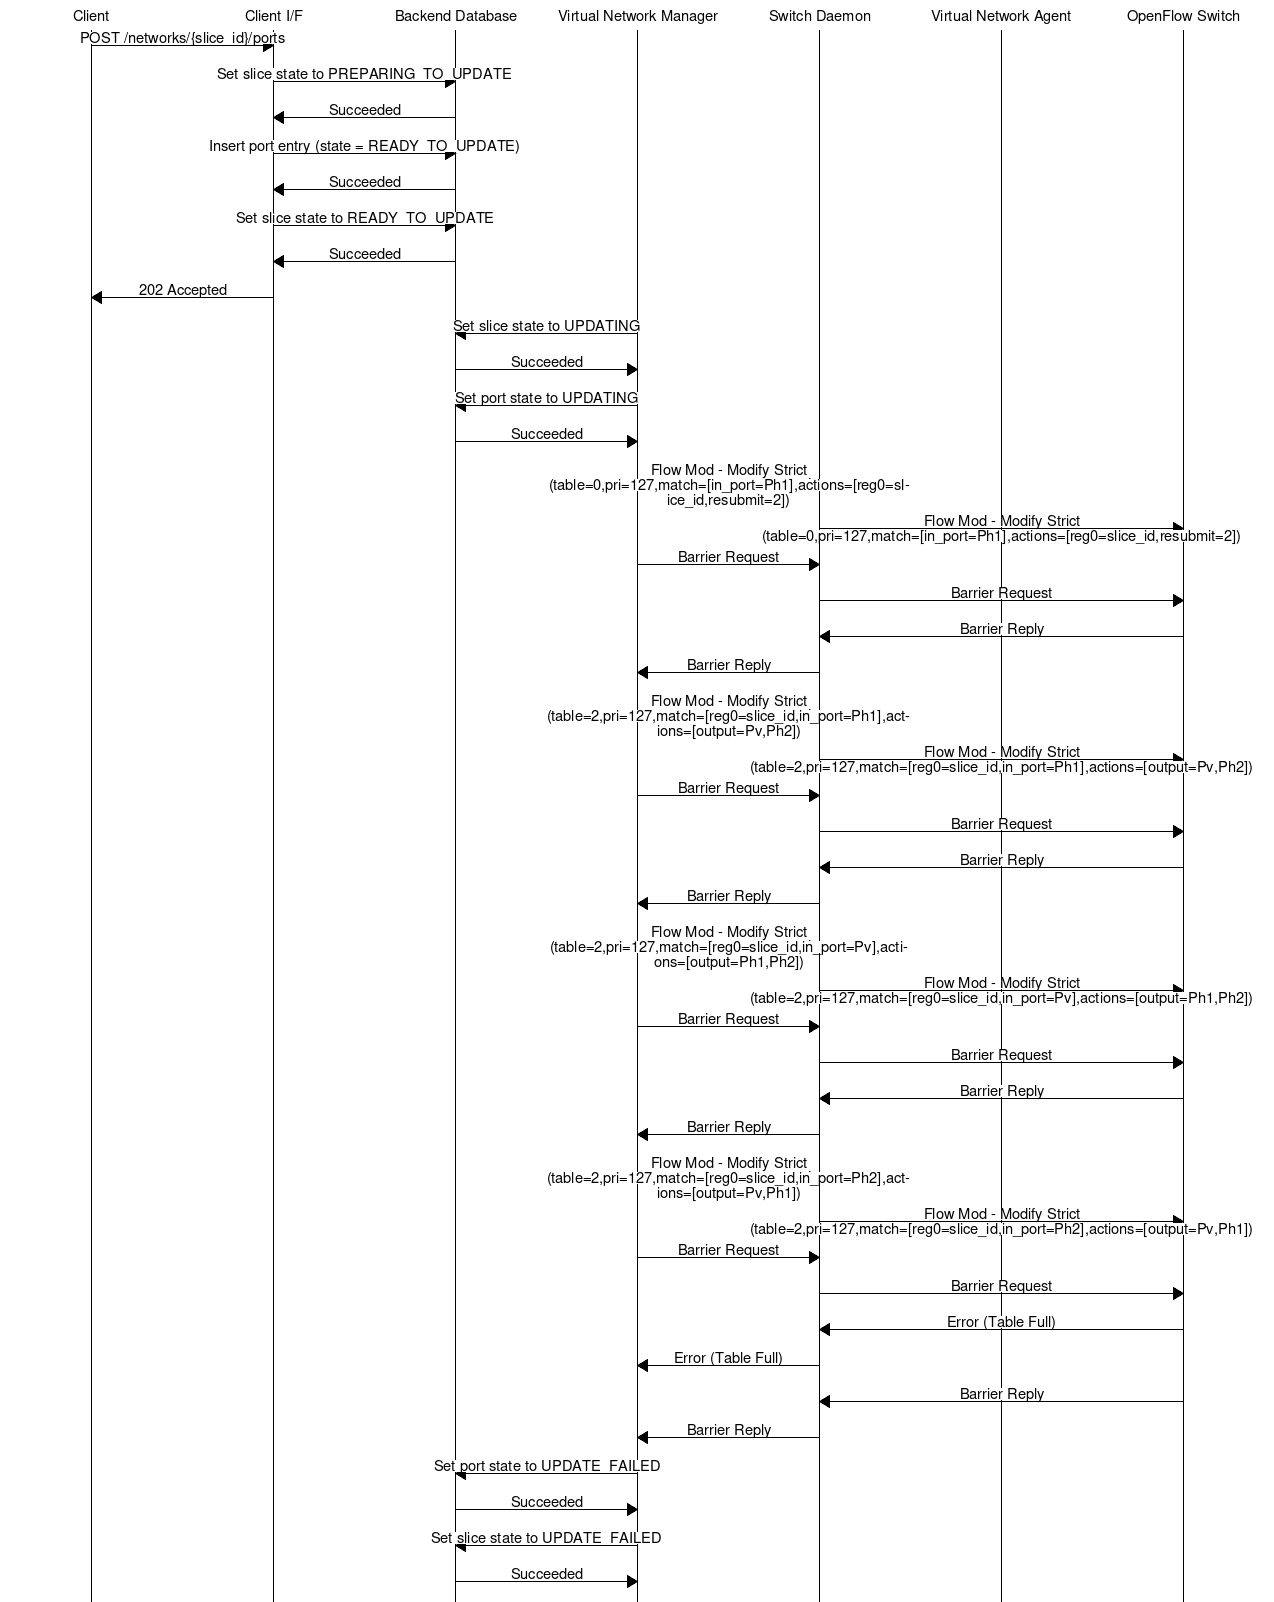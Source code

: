 /*
 * Message sequence diagram for adding a port to a virtual network slice
 *
 * Author: Yasunobu Chiba
 *
 * Copyright (C) 2012 NEC Corporation
 * NEC Confidential
 */

msc {
  width = "1280", wordwraparcs = "true";

  C [ label = "Client" ],
  CIF [ label = "Client I/F" ],
  DB [ label = "Backend Database" ],
  VNM [ label = "Virtual Network Manager" ],
  SD [ label = "Switch Daemon" ],
  VNA [ label = "Virtual Network Agent" ],
  SW [ label = "OpenFlow Switch" ];

  C => CIF [ label = "POST /networks/{slice_id}/ports" ];
  CIF => DB [ label = "Set slice state to PREPARING_TO_UPDATE" ];
  DB => CIF [ label = "Succeeded" ];
  CIF => DB [ label = "Insert port entry (state = READY_TO_UPDATE)" ];
  DB => CIF [ label = "Succeeded" ];
  CIF => DB [ label = "Set slice state to READY_TO_UPDATE" ];
  DB => CIF [ label = "Succeeded" ];
  CIF => C [ label = "202 Accepted" ];

  VNM => DB [ label = "Set slice state to UPDATING" ];
  DB => VNM [ label = "Succeeded" ];
  VNM => DB [ label = "Set port state to UPDATING" ];
  DB => VNM [ label = "Succeeded" ];

  VNM => SD [ label = "Flow Mod - Modify Strict (table=0,pri=127,match=[in_port=Ph1],actions=[reg0=slice_id,resubmit=2])" ];
  SD => SW [ label = "Flow Mod - Modify Strict (table=0,pri=127,match=[in_port=Ph1],actions=[reg0=slice_id,resubmit=2])" ];
  VNM => SD [ label = "Barrier Request" ];
  SD => SW [ label = "Barrier Request" ];
  SW => SD [ label = "Barrier Reply" ];
  SD => VNM [ label = "Barrier Reply" ];

  VNM => SD [ label = "Flow Mod - Modify Strict (table=2,pri=127,match=[reg0=slice_id,in_port=Ph1],actions=[output=Pv,Ph2])" ];
  SD => SW [ label = "Flow Mod - Modify Strict (table=2,pri=127,match=[reg0=slice_id,in_port=Ph1],actions=[output=Pv,Ph2])" ];
  VNM => SD [ label = "Barrier Request" ];
  SD => SW [ label = "Barrier Request" ];
  SW => SD [ label = "Barrier Reply" ];
  SD => VNM [ label = "Barrier Reply" ];
  VNM => SD [ label = "Flow Mod - Modify Strict (table=2,pri=127,match=[reg0=slice_id,in_port=Pv],actions=[output=Ph1,Ph2])" ];
  SD => SW [ label = "Flow Mod - Modify Strict (table=2,pri=127,match=[reg0=slice_id,in_port=Pv],actions=[output=Ph1,Ph2])" ];
  VNM => SD [ label = "Barrier Request" ];
  SD => SW [ label = "Barrier Request" ];
  SW => SD [ label = "Barrier Reply" ];
  SD => VNM [ label = "Barrier Reply" ];
  VNM => SD [ label = "Flow Mod - Modify Strict (table=2,pri=127,match=[reg0=slice_id,in_port=Ph2],actions=[output=Pv,Ph1])" ];
  SD => SW [ label = "Flow Mod - Modify Strict (table=2,pri=127,match=[reg0=slice_id,in_port=Ph2],actions=[output=Pv,Ph1])" ];
  VNM => SD [ label = "Barrier Request" ];
  SD => SW [ label = "Barrier Request" ];
  SW => SD [ label = "Error (Table Full)" ];
  SD => VNM [ label = "Error (Table Full)" ];
  SW => SD [ label = "Barrier Reply" ];
  SD => VNM [ label = "Barrier Reply" ];

  VNM => DB [ label = "Set port state to UPDATE_FAILED" ];
  DB => VNM [ label = "Succeeded" ];
  VNM => DB [ label = "Set slice state to UPDATE_FAILED" ];
  DB => VNM [ label = "Succeeded" ];
}